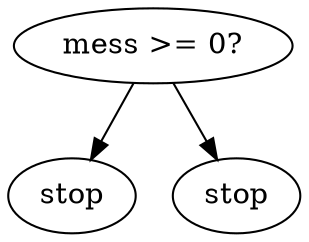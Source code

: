 digraph tree {
    "0x0" [label="mess >= 0?"];
    "0x1" [label="stop"];
    "0x2" [label="stop"];
    "0x0" -> "0x1";
    "0x0" -> "0x2";
}
